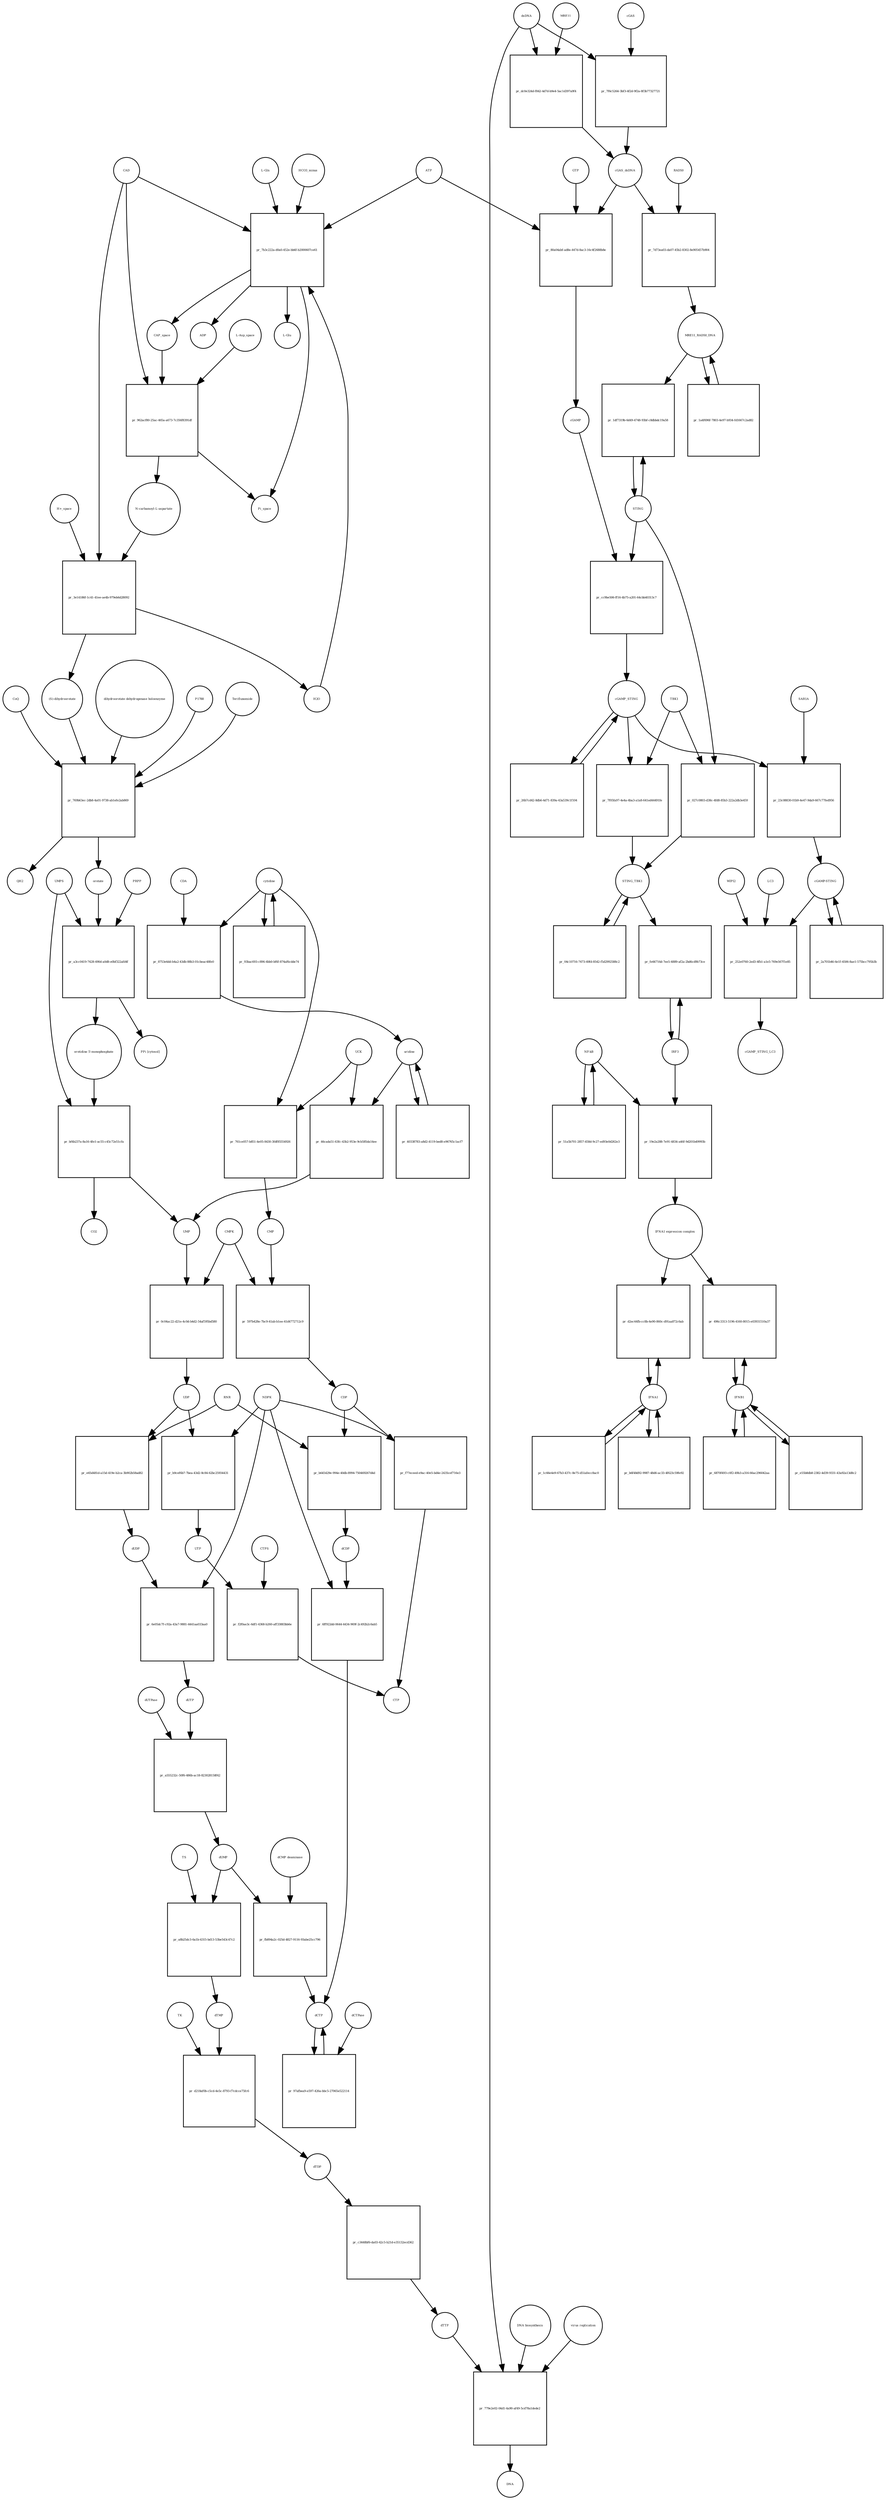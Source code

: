 strict digraph  {
"L-Gln" [annotation="", bipartite=0, cls="simple chemical", fontsize=4, label="L-Gln", shape=circle];
"pr_7b3c222a-d0a0-452e-bb6f-b2000607ce61" [annotation="", bipartite=1, cls=process, fontsize=4, label="pr_7b3c222a-d0a0-452e-bb6f-b2000607ce61", shape=square];
CAP_space [annotation="", bipartite=0, cls="simple chemical", fontsize=4, label=CAP_space, shape=circle];
CAD [annotation="", bipartite=0, cls=macromolecule, fontsize=4, label=CAD, shape=circle];
HCO3_minus [annotation="", bipartite=0, cls="simple chemical", fontsize=4, label=HCO3_minus, shape=circle];
H2O [annotation="", bipartite=0, cls="simple chemical", fontsize=4, label=H2O, shape=circle];
ATP [annotation="", bipartite=0, cls="simple chemical", fontsize=4, label=ATP, shape=circle];
"L-Glu" [annotation="", bipartite=0, cls="simple chemical", fontsize=4, label="L-Glu", shape=circle];
ADP [annotation="", bipartite=0, cls="simple chemical", fontsize=4, label=ADP, shape=circle];
Pi_space [annotation="", bipartite=0, cls="simple chemical", fontsize=4, label=Pi_space, shape=circle];
cytidine [annotation="", bipartite=0, cls="simple chemical", fontsize=4, label=cytidine, shape=circle];
"pr_8753e6dd-b4a2-43db-88b3-01cbeac48fe0" [annotation="", bipartite=1, cls=process, fontsize=4, label="pr_8753e6dd-b4a2-43db-88b3-01cbeac48fe0", shape=square];
uridine [annotation="", bipartite=0, cls="simple chemical", fontsize=4, label=uridine, shape=circle];
CDA [annotation="", bipartite=0, cls=macromolecule, fontsize=4, label=CDA, shape=circle];
"pr_46cada51-63fc-43b2-953e-9cb585da14ee" [annotation="", bipartite=1, cls=process, fontsize=4, label="pr_46cada51-63fc-43b2-953e-9cb585da14ee", shape=square];
UMP [annotation="", bipartite=0, cls="simple chemical", fontsize=4, label=UMP, shape=circle];
UCK [annotation="", bipartite=0, cls=macromolecule, fontsize=4, label=UCK, shape=circle];
"pr_761ce057-b851-4e05-8430-3fdf85554926" [annotation="", bipartite=1, cls=process, fontsize=4, label="pr_761ce057-b851-4e05-8430-3fdf85554926", shape=square];
CMP [annotation="", bipartite=0, cls="simple chemical", fontsize=4, label=CMP, shape=circle];
"pr_40338783-a8d2-4119-bed8-e96765c1acf7" [annotation="", bipartite=1, cls=process, fontsize=4, label="pr_40338783-a8d2-4119-bed8-e96765c1acf7", shape=square];
"pr_93bac693-c896-4bb0-bf6f-874af6cdde74" [annotation="", bipartite=1, cls=process, fontsize=4, label="pr_93bac693-c896-4bb0-bf6f-874af6cdde74", shape=square];
"pr_0c04ac22-d21e-4c0d-b4d2-54af595bd580" [annotation="", bipartite=1, cls=process, fontsize=4, label="pr_0c04ac22-d21e-4c0d-b4d2-54af595bd580", shape=square];
UDP [annotation="", bipartite=0, cls="simple chemical", fontsize=4, label=UDP, shape=circle];
CMPK [annotation="", bipartite=0, cls=macromolecule, fontsize=4, label=CMPK, shape=circle];
"pr_597b428e-7bc9-41ab-b1ee-41d4772712c9" [annotation="", bipartite=1, cls=process, fontsize=4, label="pr_597b428e-7bc9-41ab-b1ee-41d4772712c9", shape=square];
CDP [annotation="", bipartite=0, cls="simple chemical", fontsize=4, label=CDP, shape=circle];
"pr_b9cef6b7-7bea-43d2-8c84-62bc25934431" [annotation="", bipartite=1, cls=process, fontsize=4, label="pr_b9cef6b7-7bea-43d2-8c84-62bc25934431", shape=square];
UTP [annotation="", bipartite=0, cls="simple chemical", fontsize=4, label=UTP, shape=circle];
NDPK [annotation="", bipartite=0, cls=macromolecule, fontsize=4, label=NDPK, shape=circle];
"pr_f77eceed-e9ac-40e5-bd4e-2435cef716e3" [annotation="", bipartite=1, cls=process, fontsize=4, label="pr_f77eceed-e9ac-40e5-bd4e-2435cef716e3", shape=square];
CTP [annotation="", bipartite=0, cls="simple chemical", fontsize=4, label=CTP, shape=circle];
"pr_f2f0ae3c-6df1-4368-b260-aff33883bb6e" [annotation="", bipartite=1, cls=process, fontsize=4, label="pr_f2f0ae3c-6df1-4368-b260-aff33883bb6e", shape=square];
CTPS [annotation="", bipartite=0, cls=macromolecule, fontsize=4, label=CTPS, shape=circle];
"pr_e65d481d-a15d-419e-b2ca-3b902b58ad82" [annotation="", bipartite=1, cls=process, fontsize=4, label="pr_e65d481d-a15d-419e-b2ca-3b902b58ad82", shape=square];
dUDP [annotation="", bipartite=0, cls="simple chemical", fontsize=4, label=dUDP, shape=circle];
RNR [annotation="", bipartite=0, cls=macromolecule, fontsize=4, label=RNR, shape=circle];
"pr_6e05dc7f-c92a-43a7-9881-4441aa033aa0" [annotation="", bipartite=1, cls=process, fontsize=4, label="pr_6e05dc7f-c92a-43a7-9881-4441aa033aa0", shape=square];
dUTP [annotation="", bipartite=0, cls="simple chemical", fontsize=4, label=dUTP, shape=circle];
dCDP [annotation="", bipartite=0, cls="simple chemical", fontsize=4, label=dCDP, shape=circle];
"pr_6ff922dd-0644-4434-969f-2c492b2c6ab5" [annotation="", bipartite=1, cls=process, fontsize=4, label="pr_6ff922dd-0644-4434-969f-2c492b2c6ab5", shape=square];
dCTP [annotation="", bipartite=0, cls="simple chemical", fontsize=4, label=dCTP, shape=circle];
"pr_b645429e-994e-40db-8994-750469267d4d" [annotation="", bipartite=1, cls=process, fontsize=4, label="pr_b645429e-994e-40db-8994-750469267d4d", shape=square];
"pr_a555232c-50f6-486b-ac18-823028158f42" [annotation="", bipartite=1, cls=process, fontsize=4, label="pr_a555232c-50f6-486b-ac18-823028158f42", shape=square];
dUMP [annotation="", bipartite=0, cls="simple chemical", fontsize=4, label=dUMP, shape=circle];
dUTPase [annotation="", bipartite=0, cls=macromolecule, fontsize=4, label=dUTPase, shape=circle];
"pr_97afbea9-e597-426a-bbc5-27065e522114" [annotation="", bipartite=1, cls=process, fontsize=4, label="pr_97afbea9-e597-426a-bbc5-27065e522114", shape=square];
dCTPase [annotation="", bipartite=0, cls=macromolecule, fontsize=4, label=dCTPase, shape=circle];
"pr_fb894a2c-025d-4827-9116-93abe25cc796" [annotation="", bipartite=1, cls=process, fontsize=4, label="pr_fb894a2c-025d-4827-9116-93abe25cc796", shape=square];
"dCMP deaminase" [annotation="", bipartite=0, cls=macromolecule, fontsize=4, label="dCMP deaminase", shape=circle];
"pr_a8b25dc3-6a1b-4315-bd13-53be543c47c2" [annotation="", bipartite=1, cls=process, fontsize=4, label="pr_a8b25dc3-6a1b-4315-bd13-53be543c47c2", shape=square];
dTMP [annotation="", bipartite=0, cls="simple chemical", fontsize=4, label=dTMP, shape=circle];
TS [annotation="", bipartite=0, cls=macromolecule, fontsize=4, label=TS, shape=circle];
"pr_d218af0b-c5cd-4e5c-8793-f7cdcce75fc6" [annotation="", bipartite=1, cls=process, fontsize=4, label="pr_d218af0b-c5cd-4e5c-8793-f7cdcce75fc6", shape=square];
dTDP [annotation="", bipartite=0, cls="simple chemical", fontsize=4, label=dTDP, shape=circle];
TK [annotation="", bipartite=0, cls=macromolecule, fontsize=4, label=TK, shape=circle];
"pr_c3448bf6-da03-42c5-b21d-e35132ecd362" [annotation="", bipartite=1, cls=process, fontsize=4, label="pr_c3448bf6-da03-42c5-b21d-e35132ecd362", shape=square];
dTTP [annotation="", bipartite=0, cls="simple chemical", fontsize=4, label=dTTP, shape=circle];
dsDNA [annotation="", bipartite=0, cls="simple chemical", fontsize=4, label=dsDNA, shape=circle];
"pr_7f6c5264-3bf3-4f2d-9f2a-8f3b77327721" [annotation="", bipartite=1, cls=process, fontsize=4, label="pr_7f6c5264-3bf3-4f2d-9f2a-8f3b77327721", shape=square];
cGAS [annotation="", bipartite=0, cls=macromolecule, fontsize=4, label=cGAS, shape=circle];
cGAS_dsDNA [annotation="", bipartite=0, cls=complex, fontsize=4, label=cGAS_dsDNA, shape=circle];
"pr_80a04abf-ad8e-447d-8ac3-16c4f2688b8e" [annotation="", bipartite=1, cls=process, fontsize=4, label="pr_80a04abf-ad8e-447d-8ac3-16c4f2688b8e", shape=square];
GTP [annotation="", bipartite=0, cls="simple chemical", fontsize=4, label=GTP, shape=circle];
cGAMP [annotation="", bipartite=0, cls="simple chemical", fontsize=4, label=cGAMP, shape=circle];
"pr_cc9be506-ff16-4b75-a201-64cbb40313c7" [annotation="", bipartite=1, cls=process, fontsize=4, label="pr_cc9be506-ff16-4b75-a201-64cbb40313c7", shape=square];
STING [annotation="", bipartite=0, cls="macromolecule multimer", fontsize=4, label=STING, shape=circle];
cGAMP_STING [annotation="", bipartite=0, cls=complex, fontsize=4, label=cGAMP_STING, shape=circle];
TBK1 [annotation="", bipartite=0, cls=macromolecule, fontsize=4, label=TBK1, shape=circle];
"pr_7f05fa97-4e4a-4ba3-a1a8-641ed44491fe" [annotation="", bipartite=1, cls=process, fontsize=4, label="pr_7f05fa97-4e4a-4ba3-a1a8-641ed44491fe", shape=square];
STING_TBK1 [annotation="", bipartite=0, cls=complex, fontsize=4, label=STING_TBK1, shape=circle];
"pr_26b7cd42-8db6-4d71-839a-43a539c1f104" [annotation="", bipartite=1, cls=process, fontsize=4, label="pr_26b7cd42-8db6-4d71-839a-43a539c1f104", shape=square];
"pr_04c10716-7473-49fd-8542-f5d2992588c2" [annotation="", bipartite=1, cls=process, fontsize=4, label="pr_04c10716-7473-49fd-8542-f5d2992588c2", shape=square];
"NF-kB" [annotation="", bipartite=0, cls=complex, fontsize=4, label="NF-kB", shape=circle];
"pr_51a5b701-2857-458d-9c27-ed93e0d262e3" [annotation="", bipartite=1, cls=process, fontsize=4, label="pr_51a5b701-2857-458d-9c27-ed93e0d262e3", shape=square];
IFNA1 [annotation="", bipartite=0, cls="nucleic acid feature", fontsize=4, label=IFNA1, shape=circle];
"pr_b6f48d92-9987-48d6-ac33-4f623c59fe92" [annotation="", bipartite=1, cls=process, fontsize=4, label="pr_b6f48d92-9987-48d6-ac33-4f623c59fe92", shape=square];
IFNB1 [annotation="", bipartite=0, cls="nucleic acid feature", fontsize=4, label=IFNB1, shape=circle];
"pr_e55b8db8-2382-4d39-9331-43a92a13d8c2" [annotation="", bipartite=1, cls=process, fontsize=4, label="pr_e55b8db8-2382-4d39-9331-43a92a13d8c2", shape=square];
"pr_1c66e4e9-67b3-437c-8e75-d51afecc8ac0" [annotation="", bipartite=1, cls=process, fontsize=4, label="pr_1c66e4e9-67b3-437c-8e75-d51afecc8ac0", shape=square];
"pr_6870f493-c0f2-49b3-a316-66ac296042aa" [annotation="", bipartite=1, cls=process, fontsize=4, label="pr_6870f493-c0f2-49b3-a316-66ac296042aa", shape=square];
"pr_496c3313-5196-4160-8015-e03931510a37" [annotation="", bipartite=1, cls=process, fontsize=4, label="pr_496c3313-5196-4160-8015-e03931510a37", shape=square];
"IFNA1 expression complex" [annotation="", bipartite=0, cls=complex, fontsize=4, label="IFNA1 expression complex", shape=circle];
"cGAMP-STING" [annotation="", bipartite=0, cls=complex, fontsize=4, label="cGAMP-STING", shape=circle];
"pr_2a701b46-6e1f-4506-8ae1-575bcc795b3b" [annotation="", bipartite=1, cls=process, fontsize=4, label="pr_2a701b46-6e1f-4506-8ae1-575bcc795b3b", shape=square];
"pr_dc0e324d-f842-4d7d-b9e4-5ac1d397a9f4" [annotation="", bipartite=1, cls=process, fontsize=4, label="pr_dc0e324d-f842-4d7d-b9e4-5ac1d397a9f4", shape=square];
MRE11 [annotation="", bipartite=0, cls="macromolecule multimer", fontsize=4, label=MRE11, shape=circle];
RAD50 [annotation="", bipartite=0, cls="macromolecule multimer", fontsize=4, label=RAD50, shape=circle];
"pr_7d73ea03-da07-45b2-8302-8e905457b904" [annotation="", bipartite=1, cls=process, fontsize=4, label="pr_7d73ea03-da07-45b2-8302-8e905457b904", shape=square];
MRE11_RAD50_DNA [annotation="", bipartite=0, cls=complex, fontsize=4, label=MRE11_RAD50_DNA, shape=circle];
IRF3 [annotation="", bipartite=0, cls="macromolecule multimer", fontsize=4, label=IRF3, shape=circle];
"pr_fe66716d-7ee5-4889-af2a-2bd6cd9b73ce" [annotation="", bipartite=1, cls=process, fontsize=4, label="pr_fe66716d-7ee5-4889-af2a-2bd6cd9b73ce", shape=square];
"pr_23c08830-01b9-4e47-9da9-667c77fed956" [annotation="", bipartite=1, cls=process, fontsize=4, label="pr_23c08830-01b9-4e47-9da9-667c77fed956", shape=square];
SAR1A [annotation="", bipartite=0, cls=macromolecule, fontsize=4, label=SAR1A, shape=circle];
"pr_252e0760-2ed3-4fb1-a1e5-769e567f1e85" [annotation="", bipartite=1, cls=process, fontsize=4, label="pr_252e0760-2ed3-4fb1-a1e5-769e567f1e85", shape=square];
LC3 [annotation="", bipartite=0, cls=macromolecule, fontsize=4, label=LC3, shape=circle];
cGAMP_STING_LC3 [annotation="", bipartite=0, cls=complex, fontsize=4, label=cGAMP_STING_LC3, shape=circle];
WIPI2 [annotation="", bipartite=0, cls=macromolecule, fontsize=4, label=WIPI2, shape=circle];
"pr_1df7319b-6d49-4748-93bf-c8dbbdc19a58" [annotation="", bipartite=1, cls=process, fontsize=4, label="pr_1df7319b-6d49-4748-93bf-c8dbbdc19a58", shape=square];
"pr_027c0803-d38c-4fd8-85b3-222a2db3e459" [annotation="", bipartite=1, cls=process, fontsize=4, label="pr_027c0803-d38c-4fd8-85b3-222a2db3e459", shape=square];
"pr_1a4f696f-7803-4e97-b934-fd1667c2ad82" [annotation="", bipartite=1, cls=process, fontsize=4, label="pr_1a4f696f-7803-4e97-b934-fd1667c2ad82", shape=square];
"pr_962acf80-25ac-465a-a673-7c356f8391df" [annotation="", bipartite=1, cls=process, fontsize=4, label="pr_962acf80-25ac-465a-a673-7c356f8391df", shape=square];
"N-carbamoyl-L-aspartate" [annotation="", bipartite=0, cls="simple chemical", fontsize=4, label="N-carbamoyl-L-aspartate", shape=circle];
"L-Asp_space" [annotation="", bipartite=0, cls="simple chemical", fontsize=4, label="L-Asp_space", shape=circle];
"pr_3e14186f-1c41-41ee-ae4b-979eb6d28092" [annotation="", bipartite=1, cls=process, fontsize=4, label="pr_3e14186f-1c41-41ee-ae4b-979eb6d28092", shape=square];
"(S)-dihydroorotate" [annotation="", bipartite=0, cls="simple chemical", fontsize=4, label="(S)-dihydroorotate", shape=circle];
"H+_space" [annotation="", bipartite=0, cls="simple chemical", fontsize=4, label="H+_space", shape=circle];
"pr_769b63ec-2db8-4a01-9738-ab1efe2ab869" [annotation="", bipartite=1, cls=process, fontsize=4, label="pr_769b63ec-2db8-4a01-9738-ab1efe2ab869", shape=square];
orotate [annotation="", bipartite=0, cls="simple chemical", fontsize=4, label=orotate, shape=circle];
"dihydroorotate dehydrogenase holoenzyme" [annotation="", bipartite=0, cls="simple chemical", fontsize=4, label="dihydroorotate dehydrogenase holoenzyme", shape=circle];
P1788 [annotation="", bipartite=0, cls="simple chemical", fontsize=4, label=P1788, shape=circle];
Teriflunomide [annotation="", bipartite=0, cls="simple chemical", fontsize=4, label=Teriflunomide, shape=circle];
CoQ [annotation="", bipartite=0, cls="simple chemical", fontsize=4, label=CoQ, shape=circle];
QH2 [annotation="", bipartite=0, cls="simple chemical", fontsize=4, label=QH2, shape=circle];
"pr_a3cc0419-7428-490d-a0d8-e0bf322afd4f" [annotation="", bipartite=1, cls=process, fontsize=4, label="pr_a3cc0419-7428-490d-a0d8-e0bf322afd4f", shape=square];
"orotidine 5'-monophosphate" [annotation="", bipartite=0, cls="simple chemical", fontsize=4, label="orotidine 5'-monophosphate", shape=circle];
UMPS [annotation="", bipartite=0, cls="macromolecule multimer", fontsize=4, label=UMPS, shape=circle];
PRPP [annotation="", bipartite=0, cls="simple chemical", fontsize=4, label=PRPP, shape=circle];
"PPi [cytosol]" [annotation="", bipartite=0, cls="simple chemical", fontsize=4, label="PPi [cytosol]", shape=circle];
"pr_bf4b237a-8a16-4fe1-ac55-c45c72e51cfa" [annotation="", bipartite=1, cls=process, fontsize=4, label="pr_bf4b237a-8a16-4fe1-ac55-c45c72e51cfa", shape=square];
CO2 [annotation="", bipartite=0, cls="simple chemical", fontsize=4, label=CO2, shape=circle];
"pr_779e2e02-04d1-4a90-af49-5cd78a1dede2" [annotation="", bipartite=1, cls=process, fontsize=4, label="pr_779e2e02-04d1-4a90-af49-5cd78a1dede2", shape=square];
DNA [annotation="", bipartite=0, cls="nucleic acid feature", fontsize=4, label=DNA, shape=circle];
"DNA biosynthesis" [annotation="urn_miriam_obo.go_GO%3A0071897", bipartite=0, cls=phenotype, fontsize=4, label="DNA biosynthesis", shape=circle];
"virus replication" [annotation="", bipartite=0, cls=phenotype, fontsize=4, label="virus replication", shape=circle];
"pr_d2ec44fb-cc8b-4e90-860c-d91aa872c6ab" [annotation="", bipartite=1, cls=process, fontsize=4, label="pr_d2ec44fb-cc8b-4e90-860c-d91aa872c6ab", shape=square];
"pr_19e2a288-7e91-4834-a46f-9d201b49993b" [annotation="", bipartite=1, cls=process, fontsize=4, label="pr_19e2a288-7e91-4834-a46f-9d201b49993b", shape=square];
"L-Gln" -> "pr_7b3c222a-d0a0-452e-bb6f-b2000607ce61"  [annotation="", interaction_type=consumption];
"pr_7b3c222a-d0a0-452e-bb6f-b2000607ce61" -> CAP_space  [annotation="", interaction_type=production];
"pr_7b3c222a-d0a0-452e-bb6f-b2000607ce61" -> "L-Glu"  [annotation="", interaction_type=production];
"pr_7b3c222a-d0a0-452e-bb6f-b2000607ce61" -> ADP  [annotation="", interaction_type=production];
"pr_7b3c222a-d0a0-452e-bb6f-b2000607ce61" -> Pi_space  [annotation="", interaction_type=production];
CAP_space -> "pr_962acf80-25ac-465a-a673-7c356f8391df"  [annotation="", interaction_type=consumption];
CAD -> "pr_7b3c222a-d0a0-452e-bb6f-b2000607ce61"  [annotation=urn_miriam_reactome_REACT_1698, interaction_type=catalysis];
CAD -> "pr_962acf80-25ac-465a-a673-7c356f8391df"  [annotation=urn_miriam_reactome_REACT_1698, interaction_type=catalysis];
CAD -> "pr_3e14186f-1c41-41ee-ae4b-979eb6d28092"  [annotation=urn_miriam_reactome_REACT_1698, interaction_type=catalysis];
HCO3_minus -> "pr_7b3c222a-d0a0-452e-bb6f-b2000607ce61"  [annotation="", interaction_type=consumption];
H2O -> "pr_7b3c222a-d0a0-452e-bb6f-b2000607ce61"  [annotation="", interaction_type=consumption];
ATP -> "pr_7b3c222a-d0a0-452e-bb6f-b2000607ce61"  [annotation="", interaction_type=consumption];
ATP -> "pr_80a04abf-ad8e-447d-8ac3-16c4f2688b8e"  [annotation="", interaction_type=consumption];
cytidine -> "pr_8753e6dd-b4a2-43db-88b3-01cbeac48fe0"  [annotation="", interaction_type=consumption];
cytidine -> "pr_761ce057-b851-4e05-8430-3fdf85554926"  [annotation="", interaction_type=consumption];
cytidine -> "pr_93bac693-c896-4bb0-bf6f-874af6cdde74"  [annotation="", interaction_type=consumption];
"pr_8753e6dd-b4a2-43db-88b3-01cbeac48fe0" -> uridine  [annotation="", interaction_type=production];
uridine -> "pr_46cada51-63fc-43b2-953e-9cb585da14ee"  [annotation="", interaction_type=consumption];
uridine -> "pr_40338783-a8d2-4119-bed8-e96765c1acf7"  [annotation="", interaction_type=consumption];
CDA -> "pr_8753e6dd-b4a2-43db-88b3-01cbeac48fe0"  [annotation="", interaction_type=catalysis];
"pr_46cada51-63fc-43b2-953e-9cb585da14ee" -> UMP  [annotation="", interaction_type=production];
UMP -> "pr_0c04ac22-d21e-4c0d-b4d2-54af595bd580"  [annotation="", interaction_type=consumption];
UCK -> "pr_46cada51-63fc-43b2-953e-9cb585da14ee"  [annotation="", interaction_type=catalysis];
UCK -> "pr_761ce057-b851-4e05-8430-3fdf85554926"  [annotation="", interaction_type=catalysis];
"pr_761ce057-b851-4e05-8430-3fdf85554926" -> CMP  [annotation="", interaction_type=production];
CMP -> "pr_597b428e-7bc9-41ab-b1ee-41d4772712c9"  [annotation="", interaction_type=consumption];
"pr_40338783-a8d2-4119-bed8-e96765c1acf7" -> uridine  [annotation="", interaction_type=production];
"pr_93bac693-c896-4bb0-bf6f-874af6cdde74" -> cytidine  [annotation="", interaction_type=production];
"pr_0c04ac22-d21e-4c0d-b4d2-54af595bd580" -> UDP  [annotation="", interaction_type=production];
UDP -> "pr_b9cef6b7-7bea-43d2-8c84-62bc25934431"  [annotation="", interaction_type=consumption];
UDP -> "pr_e65d481d-a15d-419e-b2ca-3b902b58ad82"  [annotation="", interaction_type=consumption];
CMPK -> "pr_0c04ac22-d21e-4c0d-b4d2-54af595bd580"  [annotation="", interaction_type=catalysis];
CMPK -> "pr_597b428e-7bc9-41ab-b1ee-41d4772712c9"  [annotation="", interaction_type=catalysis];
"pr_597b428e-7bc9-41ab-b1ee-41d4772712c9" -> CDP  [annotation="", interaction_type=production];
CDP -> "pr_f77eceed-e9ac-40e5-bd4e-2435cef716e3"  [annotation="", interaction_type=consumption];
CDP -> "pr_b645429e-994e-40db-8994-750469267d4d"  [annotation="", interaction_type=consumption];
"pr_b9cef6b7-7bea-43d2-8c84-62bc25934431" -> UTP  [annotation="", interaction_type=production];
UTP -> "pr_f2f0ae3c-6df1-4368-b260-aff33883bb6e"  [annotation="", interaction_type=consumption];
NDPK -> "pr_b9cef6b7-7bea-43d2-8c84-62bc25934431"  [annotation="", interaction_type=catalysis];
NDPK -> "pr_f77eceed-e9ac-40e5-bd4e-2435cef716e3"  [annotation="", interaction_type=catalysis];
NDPK -> "pr_6e05dc7f-c92a-43a7-9881-4441aa033aa0"  [annotation="", interaction_type=catalysis];
NDPK -> "pr_6ff922dd-0644-4434-969f-2c492b2c6ab5"  [annotation="", interaction_type=catalysis];
"pr_f77eceed-e9ac-40e5-bd4e-2435cef716e3" -> CTP  [annotation="", interaction_type=production];
"pr_f2f0ae3c-6df1-4368-b260-aff33883bb6e" -> CTP  [annotation="", interaction_type=production];
CTPS -> "pr_f2f0ae3c-6df1-4368-b260-aff33883bb6e"  [annotation="", interaction_type=catalysis];
"pr_e65d481d-a15d-419e-b2ca-3b902b58ad82" -> dUDP  [annotation="", interaction_type=production];
dUDP -> "pr_6e05dc7f-c92a-43a7-9881-4441aa033aa0"  [annotation="", interaction_type=consumption];
RNR -> "pr_e65d481d-a15d-419e-b2ca-3b902b58ad82"  [annotation="", interaction_type=catalysis];
RNR -> "pr_b645429e-994e-40db-8994-750469267d4d"  [annotation="", interaction_type=catalysis];
"pr_6e05dc7f-c92a-43a7-9881-4441aa033aa0" -> dUTP  [annotation="", interaction_type=production];
dUTP -> "pr_a555232c-50f6-486b-ac18-823028158f42"  [annotation="", interaction_type=consumption];
dCDP -> "pr_6ff922dd-0644-4434-969f-2c492b2c6ab5"  [annotation="", interaction_type=consumption];
"pr_6ff922dd-0644-4434-969f-2c492b2c6ab5" -> dCTP  [annotation="", interaction_type=production];
dCTP -> "pr_97afbea9-e597-426a-bbc5-27065e522114"  [annotation="", interaction_type=consumption];
"pr_b645429e-994e-40db-8994-750469267d4d" -> dCDP  [annotation="", interaction_type=production];
"pr_a555232c-50f6-486b-ac18-823028158f42" -> dUMP  [annotation="", interaction_type=production];
dUMP -> "pr_fb894a2c-025d-4827-9116-93abe25cc796"  [annotation="", interaction_type=consumption];
dUMP -> "pr_a8b25dc3-6a1b-4315-bd13-53be543c47c2"  [annotation="", interaction_type=consumption];
dUTPase -> "pr_a555232c-50f6-486b-ac18-823028158f42"  [annotation="", interaction_type=catalysis];
"pr_97afbea9-e597-426a-bbc5-27065e522114" -> dCTP  [annotation="", interaction_type=production];
dCTPase -> "pr_97afbea9-e597-426a-bbc5-27065e522114"  [annotation="", interaction_type=catalysis];
"pr_fb894a2c-025d-4827-9116-93abe25cc796" -> dCTP  [annotation="", interaction_type=production];
"dCMP deaminase" -> "pr_fb894a2c-025d-4827-9116-93abe25cc796"  [annotation="", interaction_type=catalysis];
"pr_a8b25dc3-6a1b-4315-bd13-53be543c47c2" -> dTMP  [annotation="", interaction_type=production];
dTMP -> "pr_d218af0b-c5cd-4e5c-8793-f7cdcce75fc6"  [annotation="", interaction_type=consumption];
TS -> "pr_a8b25dc3-6a1b-4315-bd13-53be543c47c2"  [annotation="", interaction_type=catalysis];
"pr_d218af0b-c5cd-4e5c-8793-f7cdcce75fc6" -> dTDP  [annotation="", interaction_type=production];
dTDP -> "pr_c3448bf6-da03-42c5-b21d-e35132ecd362"  [annotation="", interaction_type=consumption];
TK -> "pr_d218af0b-c5cd-4e5c-8793-f7cdcce75fc6"  [annotation="", interaction_type=catalysis];
"pr_c3448bf6-da03-42c5-b21d-e35132ecd362" -> dTTP  [annotation="", interaction_type=production];
dTTP -> "pr_779e2e02-04d1-4a90-af49-5cd78a1dede2"  [annotation="", interaction_type=consumption];
dsDNA -> "pr_7f6c5264-3bf3-4f2d-9f2a-8f3b77327721"  [annotation="", interaction_type=consumption];
dsDNA -> "pr_dc0e324d-f842-4d7d-b9e4-5ac1d397a9f4"  [annotation="", interaction_type=consumption];
dsDNA -> "pr_779e2e02-04d1-4a90-af49-5cd78a1dede2"  [annotation="", interaction_type=consumption];
"pr_7f6c5264-3bf3-4f2d-9f2a-8f3b77327721" -> cGAS_dsDNA  [annotation="", interaction_type=production];
cGAS -> "pr_7f6c5264-3bf3-4f2d-9f2a-8f3b77327721"  [annotation="", interaction_type=consumption];
cGAS_dsDNA -> "pr_80a04abf-ad8e-447d-8ac3-16c4f2688b8e"  [annotation="", interaction_type=catalysis];
cGAS_dsDNA -> "pr_7d73ea03-da07-45b2-8302-8e905457b904"  [annotation="", interaction_type=consumption];
"pr_80a04abf-ad8e-447d-8ac3-16c4f2688b8e" -> cGAMP  [annotation="", interaction_type=production];
GTP -> "pr_80a04abf-ad8e-447d-8ac3-16c4f2688b8e"  [annotation="", interaction_type=consumption];
cGAMP -> "pr_cc9be506-ff16-4b75-a201-64cbb40313c7"  [annotation="", interaction_type=consumption];
"pr_cc9be506-ff16-4b75-a201-64cbb40313c7" -> cGAMP_STING  [annotation="", interaction_type=production];
STING -> "pr_cc9be506-ff16-4b75-a201-64cbb40313c7"  [annotation="", interaction_type=consumption];
STING -> "pr_1df7319b-6d49-4748-93bf-c8dbbdc19a58"  [annotation="", interaction_type=consumption];
STING -> "pr_027c0803-d38c-4fd8-85b3-222a2db3e459"  [annotation="", interaction_type=consumption];
cGAMP_STING -> "pr_7f05fa97-4e4a-4ba3-a1a8-641ed44491fe"  [annotation="", interaction_type=consumption];
cGAMP_STING -> "pr_26b7cd42-8db6-4d71-839a-43a539c1f104"  [annotation="", interaction_type=consumption];
cGAMP_STING -> "pr_23c08830-01b9-4e47-9da9-667c77fed956"  [annotation="", interaction_type=consumption];
TBK1 -> "pr_7f05fa97-4e4a-4ba3-a1a8-641ed44491fe"  [annotation="", interaction_type=consumption];
TBK1 -> "pr_027c0803-d38c-4fd8-85b3-222a2db3e459"  [annotation="", interaction_type=consumption];
"pr_7f05fa97-4e4a-4ba3-a1a8-641ed44491fe" -> STING_TBK1  [annotation="", interaction_type=production];
STING_TBK1 -> "pr_04c10716-7473-49fd-8542-f5d2992588c2"  [annotation="", interaction_type=consumption];
STING_TBK1 -> "pr_fe66716d-7ee5-4889-af2a-2bd6cd9b73ce"  [annotation="", interaction_type=catalysis];
"pr_26b7cd42-8db6-4d71-839a-43a539c1f104" -> cGAMP_STING  [annotation="", interaction_type=production];
"pr_04c10716-7473-49fd-8542-f5d2992588c2" -> STING_TBK1  [annotation="", interaction_type=production];
"NF-kB" -> "pr_51a5b701-2857-458d-9c27-ed93e0d262e3"  [annotation="", interaction_type=consumption];
"NF-kB" -> "pr_19e2a288-7e91-4834-a46f-9d201b49993b"  [annotation="", interaction_type=consumption];
"pr_51a5b701-2857-458d-9c27-ed93e0d262e3" -> "NF-kB"  [annotation="", interaction_type=production];
IFNA1 -> "pr_b6f48d92-9987-48d6-ac33-4f623c59fe92"  [annotation="", interaction_type=consumption];
IFNA1 -> "pr_1c66e4e9-67b3-437c-8e75-d51afecc8ac0"  [annotation="", interaction_type=consumption];
IFNA1 -> "pr_d2ec44fb-cc8b-4e90-860c-d91aa872c6ab"  [annotation="", interaction_type=consumption];
"pr_b6f48d92-9987-48d6-ac33-4f623c59fe92" -> IFNA1  [annotation="", interaction_type=production];
IFNB1 -> "pr_e55b8db8-2382-4d39-9331-43a92a13d8c2"  [annotation="", interaction_type=consumption];
IFNB1 -> "pr_6870f493-c0f2-49b3-a316-66ac296042aa"  [annotation="", interaction_type=consumption];
IFNB1 -> "pr_496c3313-5196-4160-8015-e03931510a37"  [annotation="", interaction_type=consumption];
"pr_e55b8db8-2382-4d39-9331-43a92a13d8c2" -> IFNB1  [annotation="", interaction_type=production];
"pr_1c66e4e9-67b3-437c-8e75-d51afecc8ac0" -> IFNA1  [annotation="", interaction_type=production];
"pr_6870f493-c0f2-49b3-a316-66ac296042aa" -> IFNB1  [annotation="", interaction_type=production];
"pr_496c3313-5196-4160-8015-e03931510a37" -> IFNB1  [annotation="", interaction_type=production];
"IFNA1 expression complex" -> "pr_496c3313-5196-4160-8015-e03931510a37"  [annotation="", interaction_type=stimulation];
"IFNA1 expression complex" -> "pr_d2ec44fb-cc8b-4e90-860c-d91aa872c6ab"  [annotation="", interaction_type=stimulation];
"cGAMP-STING" -> "pr_2a701b46-6e1f-4506-8ae1-575bcc795b3b"  [annotation="", interaction_type=consumption];
"cGAMP-STING" -> "pr_252e0760-2ed3-4fb1-a1e5-769e567f1e85"  [annotation="", interaction_type=consumption];
"pr_2a701b46-6e1f-4506-8ae1-575bcc795b3b" -> "cGAMP-STING"  [annotation="", interaction_type=production];
"pr_dc0e324d-f842-4d7d-b9e4-5ac1d397a9f4" -> cGAS_dsDNA  [annotation="", interaction_type=production];
MRE11 -> "pr_dc0e324d-f842-4d7d-b9e4-5ac1d397a9f4"  [annotation="", interaction_type=consumption];
RAD50 -> "pr_7d73ea03-da07-45b2-8302-8e905457b904"  [annotation="", interaction_type=consumption];
"pr_7d73ea03-da07-45b2-8302-8e905457b904" -> MRE11_RAD50_DNA  [annotation="", interaction_type=production];
MRE11_RAD50_DNA -> "pr_1df7319b-6d49-4748-93bf-c8dbbdc19a58"  [annotation="", interaction_type=catalysis];
MRE11_RAD50_DNA -> "pr_1a4f696f-7803-4e97-b934-fd1667c2ad82"  [annotation="", interaction_type=consumption];
IRF3 -> "pr_fe66716d-7ee5-4889-af2a-2bd6cd9b73ce"  [annotation="", interaction_type=consumption];
IRF3 -> "pr_19e2a288-7e91-4834-a46f-9d201b49993b"  [annotation="", interaction_type=consumption];
"pr_fe66716d-7ee5-4889-af2a-2bd6cd9b73ce" -> IRF3  [annotation="", interaction_type=production];
"pr_23c08830-01b9-4e47-9da9-667c77fed956" -> "cGAMP-STING"  [annotation="", interaction_type=production];
SAR1A -> "pr_23c08830-01b9-4e47-9da9-667c77fed956"  [annotation="", interaction_type=catalysis];
"pr_252e0760-2ed3-4fb1-a1e5-769e567f1e85" -> cGAMP_STING_LC3  [annotation="", interaction_type=production];
LC3 -> "pr_252e0760-2ed3-4fb1-a1e5-769e567f1e85"  [annotation="", interaction_type=consumption];
WIPI2 -> "pr_252e0760-2ed3-4fb1-a1e5-769e567f1e85"  [annotation="", interaction_type=catalysis];
"pr_1df7319b-6d49-4748-93bf-c8dbbdc19a58" -> STING  [annotation="", interaction_type=production];
"pr_027c0803-d38c-4fd8-85b3-222a2db3e459" -> STING_TBK1  [annotation="", interaction_type=production];
"pr_1a4f696f-7803-4e97-b934-fd1667c2ad82" -> MRE11_RAD50_DNA  [annotation="", interaction_type=production];
"pr_962acf80-25ac-465a-a673-7c356f8391df" -> "N-carbamoyl-L-aspartate"  [annotation="", interaction_type=production];
"pr_962acf80-25ac-465a-a673-7c356f8391df" -> Pi_space  [annotation="", interaction_type=production];
"N-carbamoyl-L-aspartate" -> "pr_3e14186f-1c41-41ee-ae4b-979eb6d28092"  [annotation="", interaction_type=consumption];
"L-Asp_space" -> "pr_962acf80-25ac-465a-a673-7c356f8391df"  [annotation="", interaction_type=consumption];
"pr_3e14186f-1c41-41ee-ae4b-979eb6d28092" -> "(S)-dihydroorotate"  [annotation="", interaction_type=production];
"pr_3e14186f-1c41-41ee-ae4b-979eb6d28092" -> H2O  [annotation="", interaction_type=production];
"(S)-dihydroorotate" -> "pr_769b63ec-2db8-4a01-9738-ab1efe2ab869"  [annotation="", interaction_type=consumption];
"H+_space" -> "pr_3e14186f-1c41-41ee-ae4b-979eb6d28092"  [annotation="", interaction_type=consumption];
"pr_769b63ec-2db8-4a01-9738-ab1efe2ab869" -> orotate  [annotation="", interaction_type=production];
"pr_769b63ec-2db8-4a01-9738-ab1efe2ab869" -> QH2  [annotation="", interaction_type=production];
orotate -> "pr_a3cc0419-7428-490d-a0d8-e0bf322afd4f"  [annotation="", interaction_type=consumption];
"dihydroorotate dehydrogenase holoenzyme" -> "pr_769b63ec-2db8-4a01-9738-ab1efe2ab869"  [annotation=urn_miriam_reactome_REACT_1698, interaction_type=catalysis];
P1788 -> "pr_769b63ec-2db8-4a01-9738-ab1efe2ab869"  [annotation=urn_miriam_reactome_REACT_1698, interaction_type=inhibition];
Teriflunomide -> "pr_769b63ec-2db8-4a01-9738-ab1efe2ab869"  [annotation=urn_miriam_reactome_REACT_1698, interaction_type=inhibition];
CoQ -> "pr_769b63ec-2db8-4a01-9738-ab1efe2ab869"  [annotation="", interaction_type=consumption];
"pr_a3cc0419-7428-490d-a0d8-e0bf322afd4f" -> "orotidine 5'-monophosphate"  [annotation="", interaction_type=production];
"pr_a3cc0419-7428-490d-a0d8-e0bf322afd4f" -> "PPi [cytosol]"  [annotation="", interaction_type=production];
"orotidine 5'-monophosphate" -> "pr_bf4b237a-8a16-4fe1-ac55-c45c72e51cfa"  [annotation="", interaction_type=consumption];
UMPS -> "pr_a3cc0419-7428-490d-a0d8-e0bf322afd4f"  [annotation=urn_miriam_reactome_REACT_1698, interaction_type=catalysis];
UMPS -> "pr_bf4b237a-8a16-4fe1-ac55-c45c72e51cfa"  [annotation=urn_miriam_reactome_REACT_1698, interaction_type=catalysis];
PRPP -> "pr_a3cc0419-7428-490d-a0d8-e0bf322afd4f"  [annotation="", interaction_type=consumption];
"pr_bf4b237a-8a16-4fe1-ac55-c45c72e51cfa" -> UMP  [annotation="", interaction_type=production];
"pr_bf4b237a-8a16-4fe1-ac55-c45c72e51cfa" -> CO2  [annotation="", interaction_type=production];
"pr_779e2e02-04d1-4a90-af49-5cd78a1dede2" -> DNA  [annotation="", interaction_type=production];
"DNA biosynthesis" -> "pr_779e2e02-04d1-4a90-af49-5cd78a1dede2"  [annotation="", interaction_type=catalysis];
"virus replication" -> "pr_779e2e02-04d1-4a90-af49-5cd78a1dede2"  [annotation="", interaction_type=inhibition];
"pr_d2ec44fb-cc8b-4e90-860c-d91aa872c6ab" -> IFNA1  [annotation="", interaction_type=production];
"pr_19e2a288-7e91-4834-a46f-9d201b49993b" -> "IFNA1 expression complex"  [annotation="", interaction_type=production];
}
